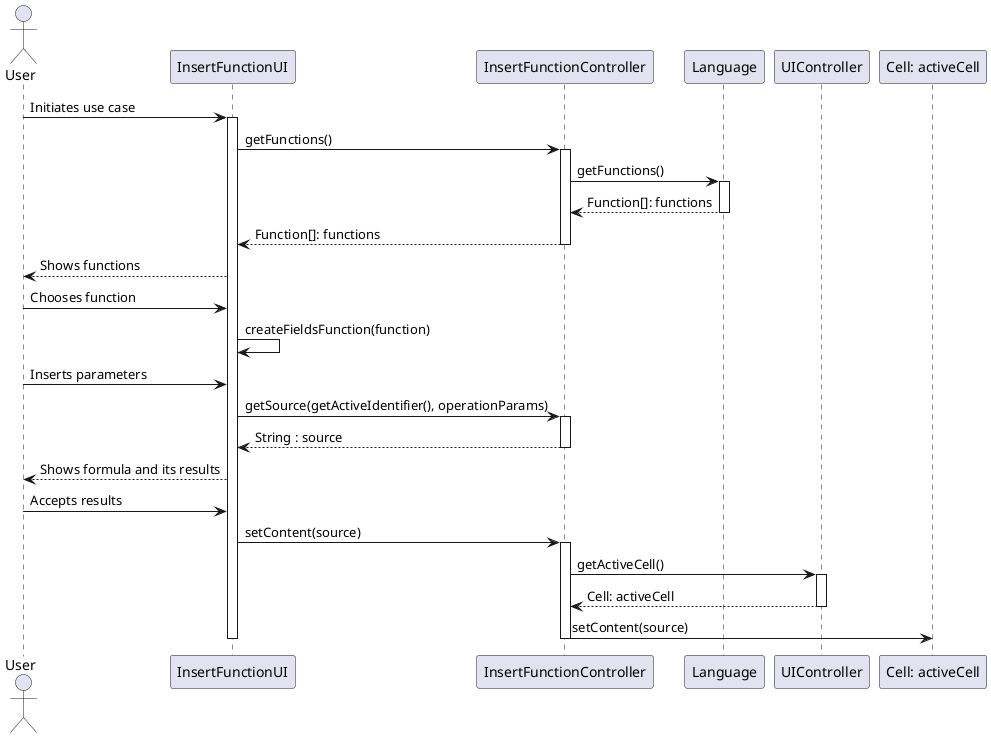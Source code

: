 @startuml lang04.2_design_part1.png

actor User
participant "InsertFunctionUI" as ui
participant "InsertFunctionController" as ctrl
participant "Language" as lang
participant "UIController" as uic
participant "Cell: activeCell" as cell

User -> ui : Initiates use case
activate ui
ui -> ctrl : getFunctions()
activate ctrl
ctrl -> lang : getFunctions()
activate lang
lang --> ctrl : Function[]: functions
deactivate lang
ctrl --> ui : Function[]: functions
deactivate ctrl
ui --> User : Shows functions
User -> ui : Chooses function
ui -> ui : createFieldsFunction(function)
User -> ui : Inserts parameters
ui -> ctrl : getSource(getActiveIdentifier(), operationParams)
activate ctrl
ctrl --> ui : String : source
deactivate ctrl
ui --> User : Shows formula and its results
User -> ui : Accepts results
ui -> ctrl : setContent(source)
activate ctrl
ctrl -> uic : getActiveCell()
activate uic
uic --> ctrl : Cell: activeCell
deactivate uic
ctrl -> cell : setContent(source)
deactivate ctrl
deactivate ui

@enduml